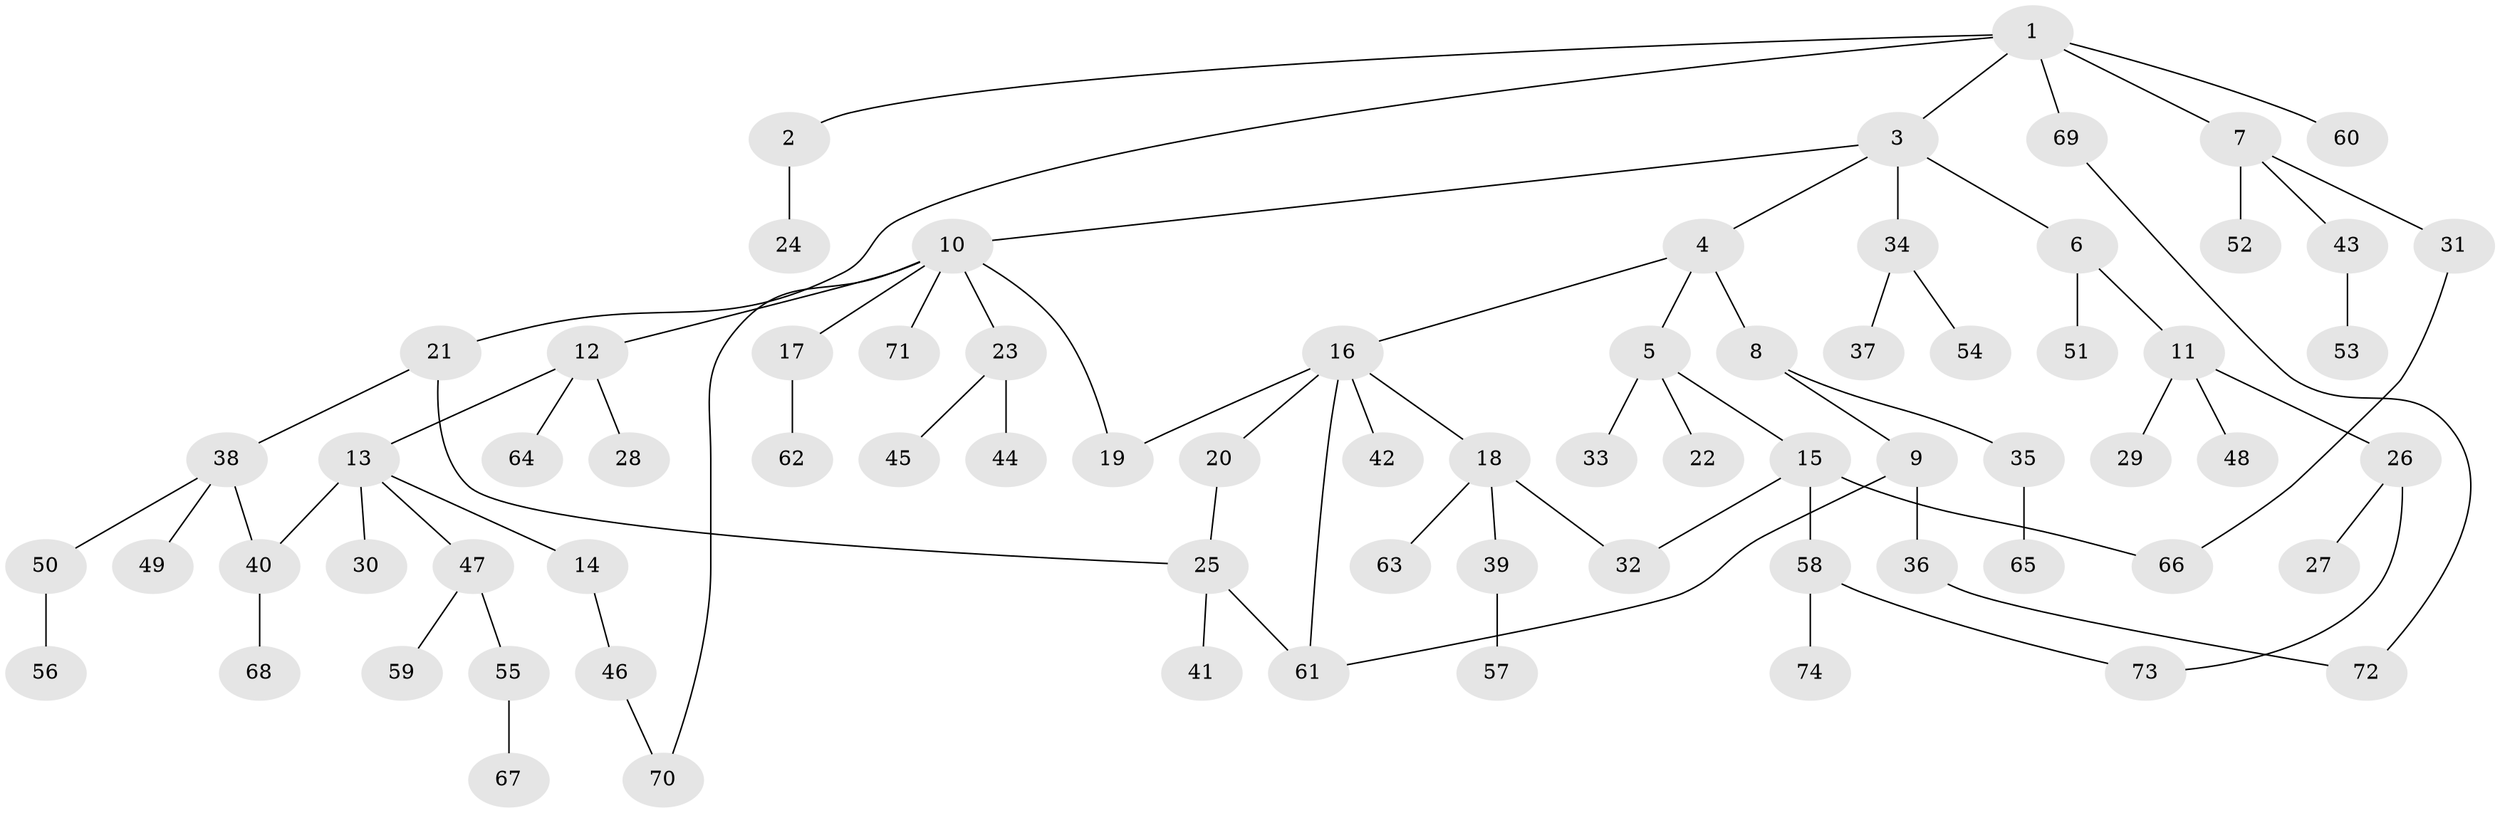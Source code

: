 // Generated by graph-tools (version 1.1) at 2025/25/03/09/25 03:25:26]
// undirected, 74 vertices, 83 edges
graph export_dot {
graph [start="1"]
  node [color=gray90,style=filled];
  1;
  2;
  3;
  4;
  5;
  6;
  7;
  8;
  9;
  10;
  11;
  12;
  13;
  14;
  15;
  16;
  17;
  18;
  19;
  20;
  21;
  22;
  23;
  24;
  25;
  26;
  27;
  28;
  29;
  30;
  31;
  32;
  33;
  34;
  35;
  36;
  37;
  38;
  39;
  40;
  41;
  42;
  43;
  44;
  45;
  46;
  47;
  48;
  49;
  50;
  51;
  52;
  53;
  54;
  55;
  56;
  57;
  58;
  59;
  60;
  61;
  62;
  63;
  64;
  65;
  66;
  67;
  68;
  69;
  70;
  71;
  72;
  73;
  74;
  1 -- 2;
  1 -- 3;
  1 -- 7;
  1 -- 21;
  1 -- 60;
  1 -- 69;
  2 -- 24;
  3 -- 4;
  3 -- 6;
  3 -- 10;
  3 -- 34;
  4 -- 5;
  4 -- 8;
  4 -- 16;
  5 -- 15;
  5 -- 22;
  5 -- 33;
  6 -- 11;
  6 -- 51;
  7 -- 31;
  7 -- 43;
  7 -- 52;
  8 -- 9;
  8 -- 35;
  9 -- 36;
  9 -- 61;
  10 -- 12;
  10 -- 17;
  10 -- 23;
  10 -- 71;
  10 -- 19;
  10 -- 70;
  11 -- 26;
  11 -- 29;
  11 -- 48;
  12 -- 13;
  12 -- 28;
  12 -- 64;
  13 -- 14;
  13 -- 30;
  13 -- 47;
  13 -- 40;
  14 -- 46;
  15 -- 32;
  15 -- 58;
  15 -- 66;
  16 -- 18;
  16 -- 19;
  16 -- 20;
  16 -- 42;
  16 -- 61;
  17 -- 62;
  18 -- 39;
  18 -- 63;
  18 -- 32;
  20 -- 25;
  21 -- 38;
  21 -- 25;
  23 -- 44;
  23 -- 45;
  25 -- 41;
  25 -- 61;
  26 -- 27;
  26 -- 73;
  31 -- 66;
  34 -- 37;
  34 -- 54;
  35 -- 65;
  36 -- 72;
  38 -- 40;
  38 -- 49;
  38 -- 50;
  39 -- 57;
  40 -- 68;
  43 -- 53;
  46 -- 70;
  47 -- 55;
  47 -- 59;
  50 -- 56;
  55 -- 67;
  58 -- 73;
  58 -- 74;
  69 -- 72;
}
